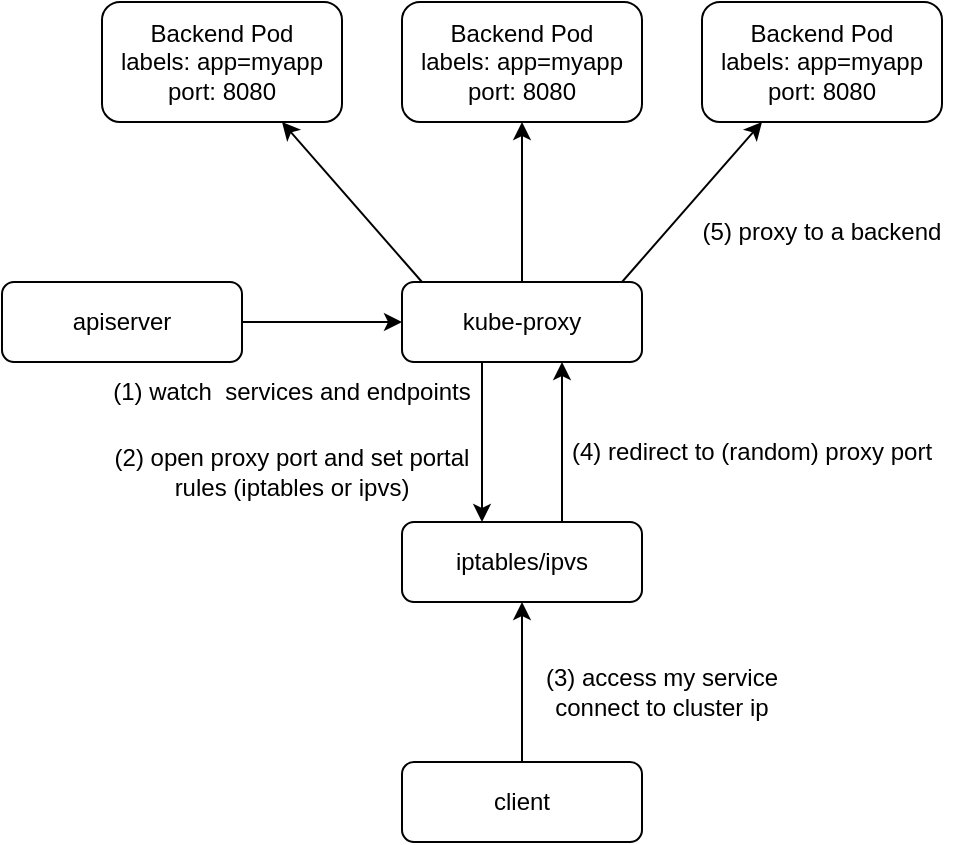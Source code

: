 <mxfile version="21.6.6" type="github">
  <diagram id="C5RBs43oDa-KdzZeNtuy" name="Page-1">
    <mxGraphModel dx="1481" dy="821" grid="1" gridSize="10" guides="1" tooltips="1" connect="1" arrows="1" fold="1" page="1" pageScale="1" pageWidth="827" pageHeight="1169" math="0" shadow="0">
      <root>
        <mxCell id="WIyWlLk6GJQsqaUBKTNV-0" />
        <mxCell id="WIyWlLk6GJQsqaUBKTNV-1" parent="WIyWlLk6GJQsqaUBKTNV-0" />
        <mxCell id="v1Ew5sEN9AF9nVpZrV5F-2" value="" style="edgeStyle=orthogonalEdgeStyle;rounded=0;orthogonalLoop=1;jettySize=auto;html=1;" edge="1" parent="WIyWlLk6GJQsqaUBKTNV-1" source="v1Ew5sEN9AF9nVpZrV5F-0" target="v1Ew5sEN9AF9nVpZrV5F-1">
          <mxGeometry relative="1" as="geometry">
            <Array as="points">
              <mxPoint x="360" y="600" />
              <mxPoint x="360" y="600" />
            </Array>
          </mxGeometry>
        </mxCell>
        <mxCell id="v1Ew5sEN9AF9nVpZrV5F-20" value="" style="edgeStyle=orthogonalEdgeStyle;rounded=0;orthogonalLoop=1;jettySize=auto;html=1;" edge="1" parent="WIyWlLk6GJQsqaUBKTNV-1" source="v1Ew5sEN9AF9nVpZrV5F-0" target="v1Ew5sEN9AF9nVpZrV5F-15">
          <mxGeometry relative="1" as="geometry" />
        </mxCell>
        <mxCell id="v1Ew5sEN9AF9nVpZrV5F-0" value="kube-proxy" style="rounded=1;whiteSpace=wrap;html=1;" vertex="1" parent="WIyWlLk6GJQsqaUBKTNV-1">
          <mxGeometry x="320" y="520" width="120" height="40" as="geometry" />
        </mxCell>
        <mxCell id="v1Ew5sEN9AF9nVpZrV5F-3" style="edgeStyle=orthogonalEdgeStyle;rounded=0;orthogonalLoop=1;jettySize=auto;html=1;" edge="1" parent="WIyWlLk6GJQsqaUBKTNV-1" source="v1Ew5sEN9AF9nVpZrV5F-1">
          <mxGeometry relative="1" as="geometry">
            <mxPoint x="400" y="560" as="targetPoint" />
            <Array as="points">
              <mxPoint x="400" y="560" />
            </Array>
          </mxGeometry>
        </mxCell>
        <mxCell id="v1Ew5sEN9AF9nVpZrV5F-1" value="iptables/ipvs" style="rounded=1;whiteSpace=wrap;html=1;" vertex="1" parent="WIyWlLk6GJQsqaUBKTNV-1">
          <mxGeometry x="320" y="640" width="120" height="40" as="geometry" />
        </mxCell>
        <mxCell id="v1Ew5sEN9AF9nVpZrV5F-7" value="" style="edgeStyle=orthogonalEdgeStyle;rounded=0;orthogonalLoop=1;jettySize=auto;html=1;" edge="1" parent="WIyWlLk6GJQsqaUBKTNV-1" source="v1Ew5sEN9AF9nVpZrV5F-5" target="v1Ew5sEN9AF9nVpZrV5F-1">
          <mxGeometry relative="1" as="geometry" />
        </mxCell>
        <mxCell id="v1Ew5sEN9AF9nVpZrV5F-5" value="client" style="rounded=1;whiteSpace=wrap;html=1;" vertex="1" parent="WIyWlLk6GJQsqaUBKTNV-1">
          <mxGeometry x="320" y="760" width="120" height="40" as="geometry" />
        </mxCell>
        <mxCell id="v1Ew5sEN9AF9nVpZrV5F-12" value="" style="edgeStyle=orthogonalEdgeStyle;rounded=0;orthogonalLoop=1;jettySize=auto;html=1;" edge="1" parent="WIyWlLk6GJQsqaUBKTNV-1" source="v1Ew5sEN9AF9nVpZrV5F-9" target="v1Ew5sEN9AF9nVpZrV5F-0">
          <mxGeometry relative="1" as="geometry" />
        </mxCell>
        <mxCell id="v1Ew5sEN9AF9nVpZrV5F-9" value="apiserver" style="rounded=1;whiteSpace=wrap;html=1;" vertex="1" parent="WIyWlLk6GJQsqaUBKTNV-1">
          <mxGeometry x="120" y="520" width="120" height="40" as="geometry" />
        </mxCell>
        <mxCell id="v1Ew5sEN9AF9nVpZrV5F-13" value="Backend Pod&lt;br&gt;labels: app=myapp&lt;br&gt;port: 8080" style="whiteSpace=wrap;html=1;rounded=1;" vertex="1" parent="WIyWlLk6GJQsqaUBKTNV-1">
          <mxGeometry x="170" y="380" width="120" height="60" as="geometry" />
        </mxCell>
        <mxCell id="v1Ew5sEN9AF9nVpZrV5F-15" value="Backend Pod&lt;br&gt;labels: app=myapp&lt;br&gt;port: 8080" style="whiteSpace=wrap;html=1;rounded=1;" vertex="1" parent="WIyWlLk6GJQsqaUBKTNV-1">
          <mxGeometry x="320" y="380" width="120" height="60" as="geometry" />
        </mxCell>
        <mxCell id="v1Ew5sEN9AF9nVpZrV5F-16" value="Backend Pod&lt;br&gt;labels: app=myapp&lt;br&gt;port: 8080" style="whiteSpace=wrap;html=1;rounded=1;" vertex="1" parent="WIyWlLk6GJQsqaUBKTNV-1">
          <mxGeometry x="470" y="380" width="120" height="60" as="geometry" />
        </mxCell>
        <mxCell id="v1Ew5sEN9AF9nVpZrV5F-18" value="" style="endArrow=classic;html=1;rounded=0;entryX=0.75;entryY=1;entryDx=0;entryDy=0;" edge="1" parent="WIyWlLk6GJQsqaUBKTNV-1" target="v1Ew5sEN9AF9nVpZrV5F-13">
          <mxGeometry width="50" height="50" relative="1" as="geometry">
            <mxPoint x="330" y="520" as="sourcePoint" />
            <mxPoint x="380" y="470" as="targetPoint" />
          </mxGeometry>
        </mxCell>
        <mxCell id="v1Ew5sEN9AF9nVpZrV5F-19" value="" style="endArrow=classic;html=1;rounded=0;entryX=0.25;entryY=1;entryDx=0;entryDy=0;" edge="1" parent="WIyWlLk6GJQsqaUBKTNV-1" target="v1Ew5sEN9AF9nVpZrV5F-16">
          <mxGeometry width="50" height="50" relative="1" as="geometry">
            <mxPoint x="430" y="520" as="sourcePoint" />
            <mxPoint x="360" y="440" as="targetPoint" />
          </mxGeometry>
        </mxCell>
        <mxCell id="v1Ew5sEN9AF9nVpZrV5F-21" value="(1) watch&amp;nbsp; services and endpoints" style="text;html=1;strokeColor=none;fillColor=none;align=center;verticalAlign=middle;whiteSpace=wrap;rounded=0;" vertex="1" parent="WIyWlLk6GJQsqaUBKTNV-1">
          <mxGeometry x="170" y="560" width="190" height="30" as="geometry" />
        </mxCell>
        <mxCell id="v1Ew5sEN9AF9nVpZrV5F-22" value="(2) open proxy port and set portal rules (iptables or ipvs)" style="text;html=1;strokeColor=none;fillColor=none;align=center;verticalAlign=middle;whiteSpace=wrap;rounded=0;" vertex="1" parent="WIyWlLk6GJQsqaUBKTNV-1">
          <mxGeometry x="170" y="600" width="190" height="30" as="geometry" />
        </mxCell>
        <mxCell id="v1Ew5sEN9AF9nVpZrV5F-24" value="(3) access my service&lt;br&gt;connect to cluster ip" style="text;html=1;strokeColor=none;fillColor=none;align=center;verticalAlign=middle;whiteSpace=wrap;rounded=0;" vertex="1" parent="WIyWlLk6GJQsqaUBKTNV-1">
          <mxGeometry x="380" y="710" width="140" height="30" as="geometry" />
        </mxCell>
        <mxCell id="v1Ew5sEN9AF9nVpZrV5F-25" value="(4) redirect to (random) proxy port" style="text;html=1;strokeColor=none;fillColor=none;align=center;verticalAlign=middle;whiteSpace=wrap;rounded=0;" vertex="1" parent="WIyWlLk6GJQsqaUBKTNV-1">
          <mxGeometry x="400" y="590" width="190" height="30" as="geometry" />
        </mxCell>
        <mxCell id="v1Ew5sEN9AF9nVpZrV5F-26" value="(5) proxy to a backend" style="text;html=1;strokeColor=none;fillColor=none;align=center;verticalAlign=middle;whiteSpace=wrap;rounded=0;" vertex="1" parent="WIyWlLk6GJQsqaUBKTNV-1">
          <mxGeometry x="460" y="480" width="140" height="30" as="geometry" />
        </mxCell>
      </root>
    </mxGraphModel>
  </diagram>
</mxfile>
